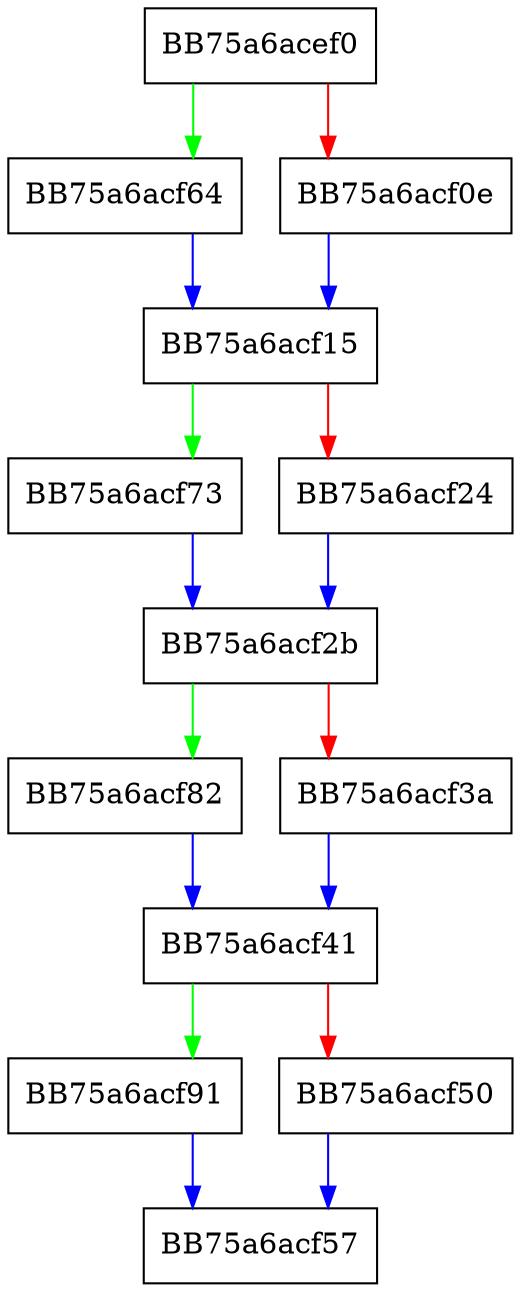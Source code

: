 digraph WriteMarshalHeader {
  node [shape="box"];
  graph [splines=ortho];
  BB75a6acef0 -> BB75a6acf64 [color="green"];
  BB75a6acef0 -> BB75a6acf0e [color="red"];
  BB75a6acf0e -> BB75a6acf15 [color="blue"];
  BB75a6acf15 -> BB75a6acf73 [color="green"];
  BB75a6acf15 -> BB75a6acf24 [color="red"];
  BB75a6acf24 -> BB75a6acf2b [color="blue"];
  BB75a6acf2b -> BB75a6acf82 [color="green"];
  BB75a6acf2b -> BB75a6acf3a [color="red"];
  BB75a6acf3a -> BB75a6acf41 [color="blue"];
  BB75a6acf41 -> BB75a6acf91 [color="green"];
  BB75a6acf41 -> BB75a6acf50 [color="red"];
  BB75a6acf50 -> BB75a6acf57 [color="blue"];
  BB75a6acf64 -> BB75a6acf15 [color="blue"];
  BB75a6acf73 -> BB75a6acf2b [color="blue"];
  BB75a6acf82 -> BB75a6acf41 [color="blue"];
  BB75a6acf91 -> BB75a6acf57 [color="blue"];
}